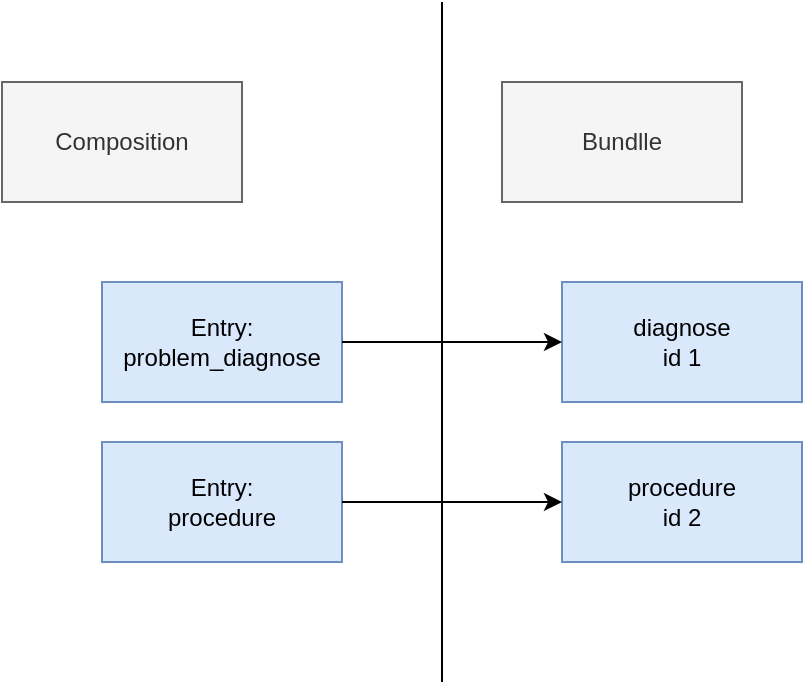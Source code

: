 <mxfile version="21.2.1" type="device">
  <diagram name="Seite-1" id="MEwGZR9-FO0e0gImChkU">
    <mxGraphModel dx="757" dy="819" grid="1" gridSize="10" guides="1" tooltips="1" connect="1" arrows="1" fold="1" page="1" pageScale="1" pageWidth="827" pageHeight="1169" math="0" shadow="0">
      <root>
        <mxCell id="0" />
        <mxCell id="1" parent="0" />
        <mxCell id="ixX5Lp1uNrQUmVVihxLx-1" value="Composition" style="rounded=0;whiteSpace=wrap;html=1;fillColor=#f5f5f5;fontColor=#333333;strokeColor=#666666;" vertex="1" parent="1">
          <mxGeometry x="220" y="180" width="120" height="60" as="geometry" />
        </mxCell>
        <mxCell id="ixX5Lp1uNrQUmVVihxLx-3" value="Entry:&lt;br&gt;problem_diagnose" style="rounded=0;whiteSpace=wrap;html=1;fillColor=#dae8fc;strokeColor=#6c8ebf;" vertex="1" parent="1">
          <mxGeometry x="270" y="280" width="120" height="60" as="geometry" />
        </mxCell>
        <mxCell id="ixX5Lp1uNrQUmVVihxLx-4" value="Entry:&lt;br&gt;procedure" style="rounded=0;whiteSpace=wrap;html=1;fillColor=#dae8fc;strokeColor=#6c8ebf;" vertex="1" parent="1">
          <mxGeometry x="270" y="360" width="120" height="60" as="geometry" />
        </mxCell>
        <mxCell id="ixX5Lp1uNrQUmVVihxLx-9" value="Bundlle" style="rounded=0;whiteSpace=wrap;html=1;fillColor=#f5f5f5;strokeColor=#666666;fontColor=#333333;" vertex="1" parent="1">
          <mxGeometry x="470" y="180" width="120" height="60" as="geometry" />
        </mxCell>
        <mxCell id="ixX5Lp1uNrQUmVVihxLx-10" value="diagnose&lt;br&gt;id 1" style="rounded=0;whiteSpace=wrap;html=1;fillColor=#dae8fc;strokeColor=#6c8ebf;" vertex="1" parent="1">
          <mxGeometry x="500" y="280" width="120" height="60" as="geometry" />
        </mxCell>
        <mxCell id="ixX5Lp1uNrQUmVVihxLx-11" value="procedure&lt;br&gt;id 2" style="rounded=0;whiteSpace=wrap;html=1;fillColor=#dae8fc;strokeColor=#6c8ebf;" vertex="1" parent="1">
          <mxGeometry x="500" y="360" width="120" height="60" as="geometry" />
        </mxCell>
        <mxCell id="ixX5Lp1uNrQUmVVihxLx-13" value="" style="endArrow=none;html=1;rounded=0;" edge="1" parent="1">
          <mxGeometry width="50" height="50" relative="1" as="geometry">
            <mxPoint x="440" y="480" as="sourcePoint" />
            <mxPoint x="440" y="140" as="targetPoint" />
          </mxGeometry>
        </mxCell>
        <mxCell id="ixX5Lp1uNrQUmVVihxLx-14" value="" style="endArrow=classic;html=1;rounded=0;exitX=1;exitY=0.5;exitDx=0;exitDy=0;entryX=0;entryY=0.5;entryDx=0;entryDy=0;" edge="1" parent="1" source="ixX5Lp1uNrQUmVVihxLx-3" target="ixX5Lp1uNrQUmVVihxLx-10">
          <mxGeometry width="50" height="50" relative="1" as="geometry">
            <mxPoint x="430" y="320" as="sourcePoint" />
            <mxPoint x="480" y="270" as="targetPoint" />
          </mxGeometry>
        </mxCell>
        <mxCell id="ixX5Lp1uNrQUmVVihxLx-15" value="" style="endArrow=classic;html=1;rounded=0;exitX=1;exitY=0.5;exitDx=0;exitDy=0;entryX=0;entryY=0.5;entryDx=0;entryDy=0;" edge="1" parent="1" source="ixX5Lp1uNrQUmVVihxLx-4" target="ixX5Lp1uNrQUmVVihxLx-11">
          <mxGeometry width="50" height="50" relative="1" as="geometry">
            <mxPoint x="390" y="400" as="sourcePoint" />
            <mxPoint x="500" y="400" as="targetPoint" />
          </mxGeometry>
        </mxCell>
      </root>
    </mxGraphModel>
  </diagram>
</mxfile>
